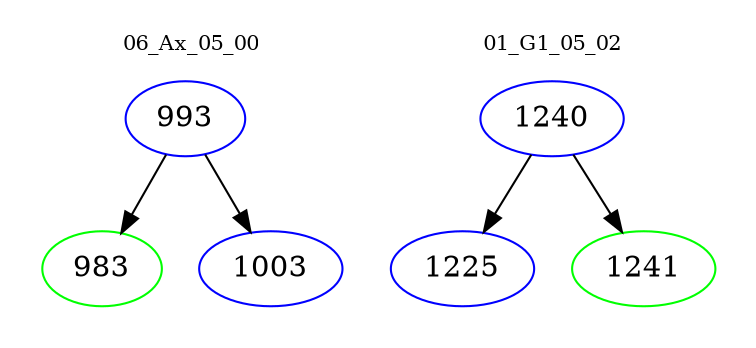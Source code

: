 digraph{
subgraph cluster_0 {
color = white
label = "06_Ax_05_00";
fontsize=10;
T0_993 [label="993", color="blue"]
T0_993 -> T0_983 [color="black"]
T0_983 [label="983", color="green"]
T0_993 -> T0_1003 [color="black"]
T0_1003 [label="1003", color="blue"]
}
subgraph cluster_1 {
color = white
label = "01_G1_05_02";
fontsize=10;
T1_1240 [label="1240", color="blue"]
T1_1240 -> T1_1225 [color="black"]
T1_1225 [label="1225", color="blue"]
T1_1240 -> T1_1241 [color="black"]
T1_1241 [label="1241", color="green"]
}
}
